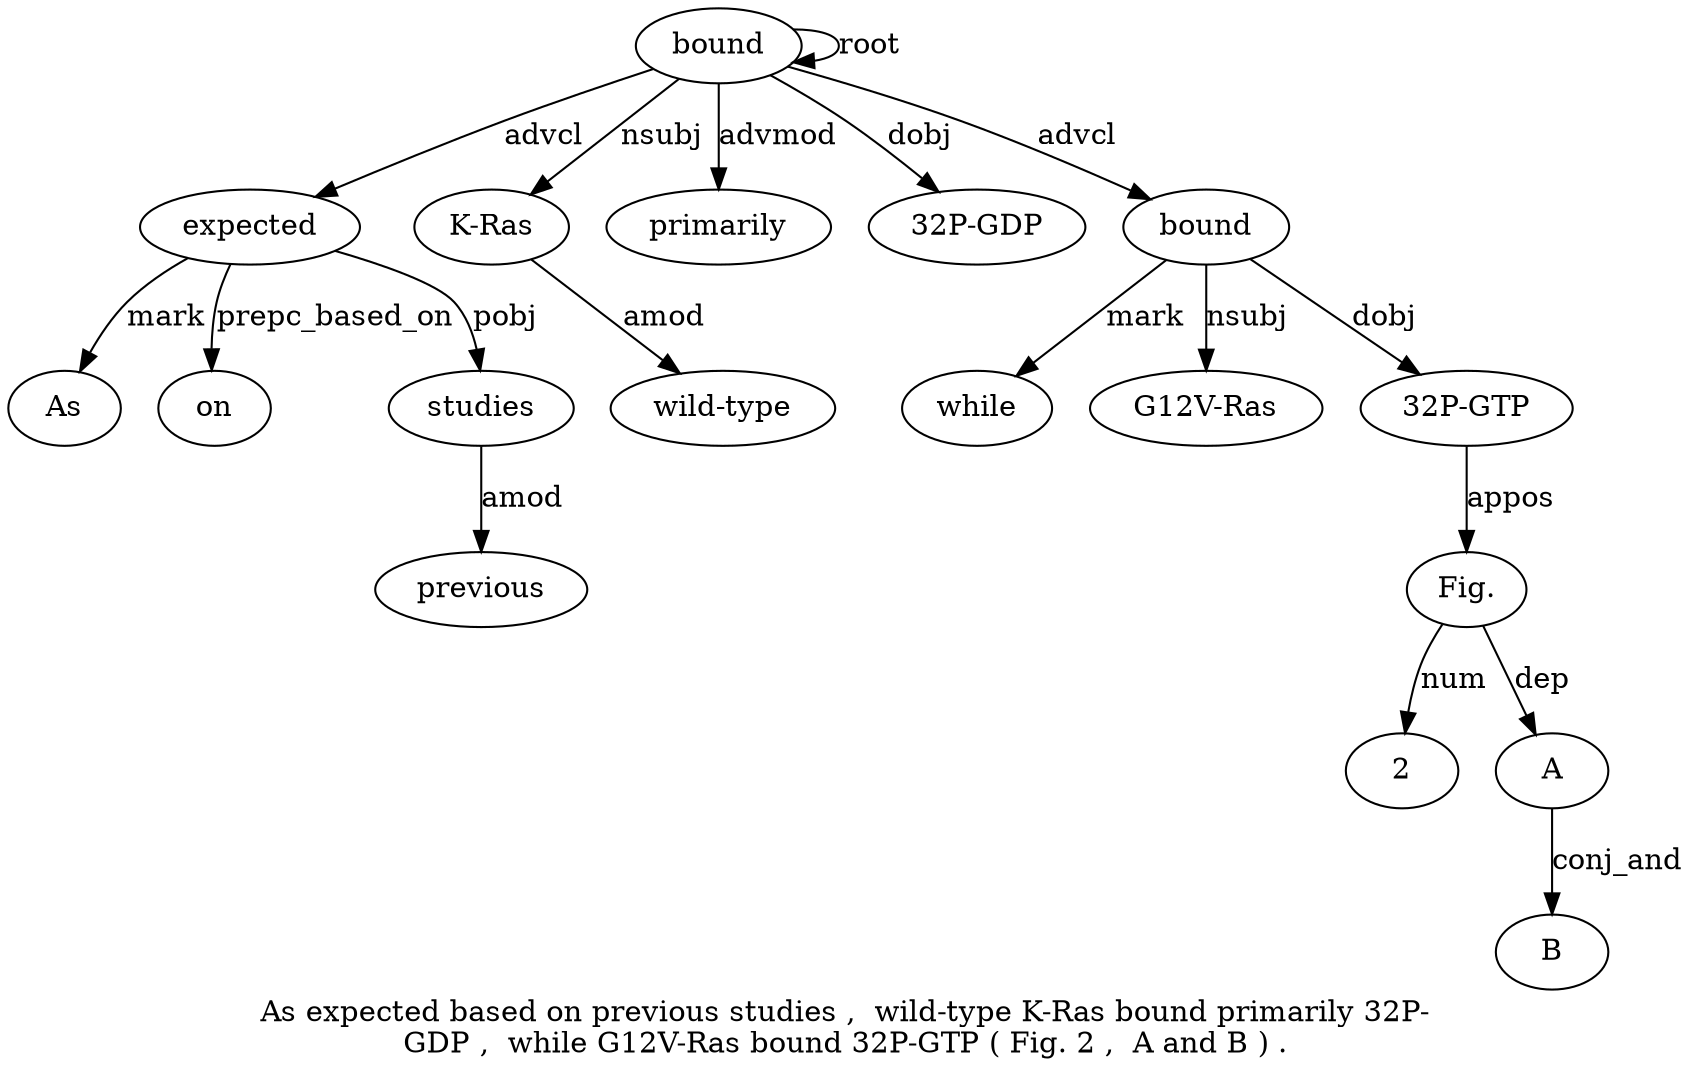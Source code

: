 digraph "As expected based on previous studies ,  wild-type K-Ras bound primarily 32P-GDP ,  while G12V-Ras bound 32P-GTP ( Fig. 2 ,  A and B ) ." {
label="As expected based on previous studies ,  wild-type K-Ras bound primarily 32P-
GDP ,  while G12V-Ras bound 32P-GTP ( Fig. 2 ,  A and B ) .";
expected2 [style=filled, fillcolor=white, label=expected];
As1 [style=filled, fillcolor=white, label=As];
expected2 -> As1  [label=mark];
bound10 [style=filled, fillcolor=white, label=bound];
bound10 -> expected2  [label=advcl];
on4 [style=filled, fillcolor=white, label=on];
expected2 -> on4  [label=prepc_based_on];
studies6 [style=filled, fillcolor=white, label=studies];
previous5 [style=filled, fillcolor=white, label=previous];
studies6 -> previous5  [label=amod];
expected2 -> studies6  [label=pobj];
"K-Ras9" [style=filled, fillcolor=white, label="K-Ras"];
"wild-type8" [style=filled, fillcolor=white, label="wild-type"];
"K-Ras9" -> "wild-type8"  [label=amod];
bound10 -> "K-Ras9"  [label=nsubj];
bound10 -> bound10  [label=root];
primarily11 [style=filled, fillcolor=white, label=primarily];
bound10 -> primarily11  [label=advmod];
"32P-GDP1" [style=filled, fillcolor=white, label="32P-GDP"];
bound10 -> "32P-GDP1"  [label=dobj];
bound16 [style=filled, fillcolor=white, label=bound];
while14 [style=filled, fillcolor=white, label=while];
bound16 -> while14  [label=mark];
"G12V-Ras5" [style=filled, fillcolor=white, label="G12V-Ras"];
bound16 -> "G12V-Ras5"  [label=nsubj];
bound10 -> bound16  [label=advcl];
"32P-GTP17" [style=filled, fillcolor=white, label="32P-GTP"];
bound16 -> "32P-GTP17"  [label=dobj];
"Fig.19" [style=filled, fillcolor=white, label="Fig."];
"32P-GTP17" -> "Fig.19"  [label=appos];
220 [style=filled, fillcolor=white, label=2];
"Fig.19" -> 220  [label=num];
A22 [style=filled, fillcolor=white, label=A];
"Fig.19" -> A22  [label=dep];
B24 [style=filled, fillcolor=white, label=B];
A22 -> B24  [label=conj_and];
}
